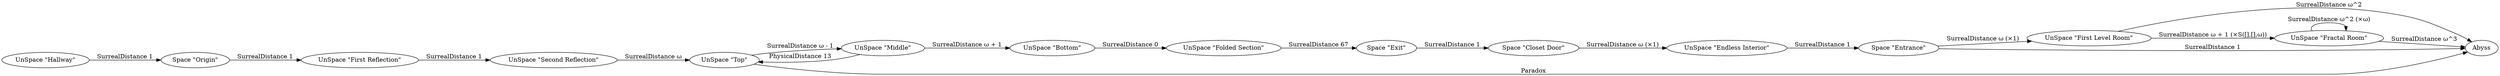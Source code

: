 digraph HouseGraph {
    graph [rankdir=LR];
    "Space \"Closet Door\"" -> "UnSpace \"Endless Interior\"" [label="SurrealDistance ω (×1)"];
    "Space \"Entrance\"" -> "UnSpace \"First Level Room\"" [label="SurrealDistance ω (×1)"];
    "Space \"Entrance\"" -> Abyss [label="SurrealDistance 1"];
    "Space \"Exit\"" -> "Space \"Closet Door\"" [label="SurrealDistance 1"];
    "Space \"Origin\"" -> "UnSpace \"First Reflection\"" [label="SurrealDistance 1"];
    "UnSpace \"Bottom\"" -> "UnSpace \"Folded Section\"" [label="SurrealDistance 0"];
    "UnSpace \"Endless Interior\"" -> "Space \"Entrance\"" [label="SurrealDistance 1"];
    "UnSpace \"First Level Room\"" -> "UnSpace \"Fractal Room\"" [label="SurrealDistance ω + 1 (×S([],[],ω))"];
    "UnSpace \"First Level Room\"" -> Abyss [label="SurrealDistance ω^2"];
    "UnSpace \"First Reflection\"" -> "UnSpace \"Second Reflection\"" [label="SurrealDistance 1"];
    "UnSpace \"Folded Section\"" -> "Space \"Exit\"" [label="SurrealDistance 67"];
    "UnSpace \"Fractal Room\"" -> "UnSpace \"Fractal Room\"" [label="SurrealDistance ω^2 (×ω)"];
    "UnSpace \"Fractal Room\"" -> Abyss [label="SurrealDistance ω^3"];
    "UnSpace \"Hallway\"" -> "Space \"Origin\"" [label="SurrealDistance 1"];
    "UnSpace \"Middle\"" -> "UnSpace \"Top\"" [label="PhysicalDistance 13"];
    "UnSpace \"Middle\"" -> "UnSpace \"Bottom\"" [label="SurrealDistance ω + 1"];
    "UnSpace \"Second Reflection\"" -> "UnSpace \"Top\"" [label="SurrealDistance ω"];
    "UnSpace \"Top\"" -> "UnSpace \"Middle\"" [label="SurrealDistance ω - 1"];
    "UnSpace \"Top\"" -> Abyss [label=Paradox];
}